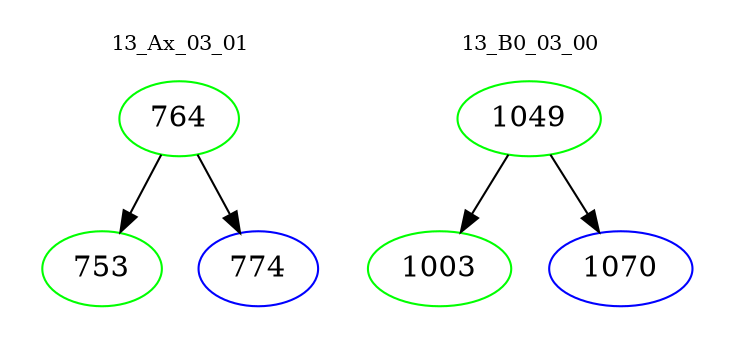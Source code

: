 digraph{
subgraph cluster_0 {
color = white
label = "13_Ax_03_01";
fontsize=10;
T0_764 [label="764", color="green"]
T0_764 -> T0_753 [color="black"]
T0_753 [label="753", color="green"]
T0_764 -> T0_774 [color="black"]
T0_774 [label="774", color="blue"]
}
subgraph cluster_1 {
color = white
label = "13_B0_03_00";
fontsize=10;
T1_1049 [label="1049", color="green"]
T1_1049 -> T1_1003 [color="black"]
T1_1003 [label="1003", color="green"]
T1_1049 -> T1_1070 [color="black"]
T1_1070 [label="1070", color="blue"]
}
}
